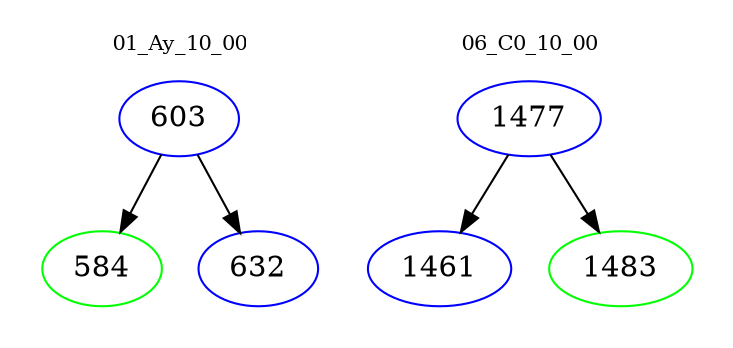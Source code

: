 digraph{
subgraph cluster_0 {
color = white
label = "01_Ay_10_00";
fontsize=10;
T0_603 [label="603", color="blue"]
T0_603 -> T0_584 [color="black"]
T0_584 [label="584", color="green"]
T0_603 -> T0_632 [color="black"]
T0_632 [label="632", color="blue"]
}
subgraph cluster_1 {
color = white
label = "06_C0_10_00";
fontsize=10;
T1_1477 [label="1477", color="blue"]
T1_1477 -> T1_1461 [color="black"]
T1_1461 [label="1461", color="blue"]
T1_1477 -> T1_1483 [color="black"]
T1_1483 [label="1483", color="green"]
}
}
